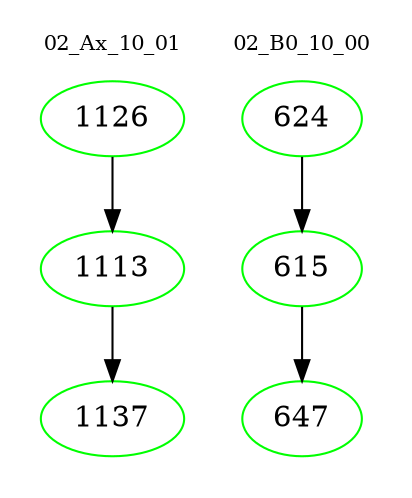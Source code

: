 digraph{
subgraph cluster_0 {
color = white
label = "02_Ax_10_01";
fontsize=10;
T0_1126 [label="1126", color="green"]
T0_1126 -> T0_1113 [color="black"]
T0_1113 [label="1113", color="green"]
T0_1113 -> T0_1137 [color="black"]
T0_1137 [label="1137", color="green"]
}
subgraph cluster_1 {
color = white
label = "02_B0_10_00";
fontsize=10;
T1_624 [label="624", color="green"]
T1_624 -> T1_615 [color="black"]
T1_615 [label="615", color="green"]
T1_615 -> T1_647 [color="black"]
T1_647 [label="647", color="green"]
}
}
